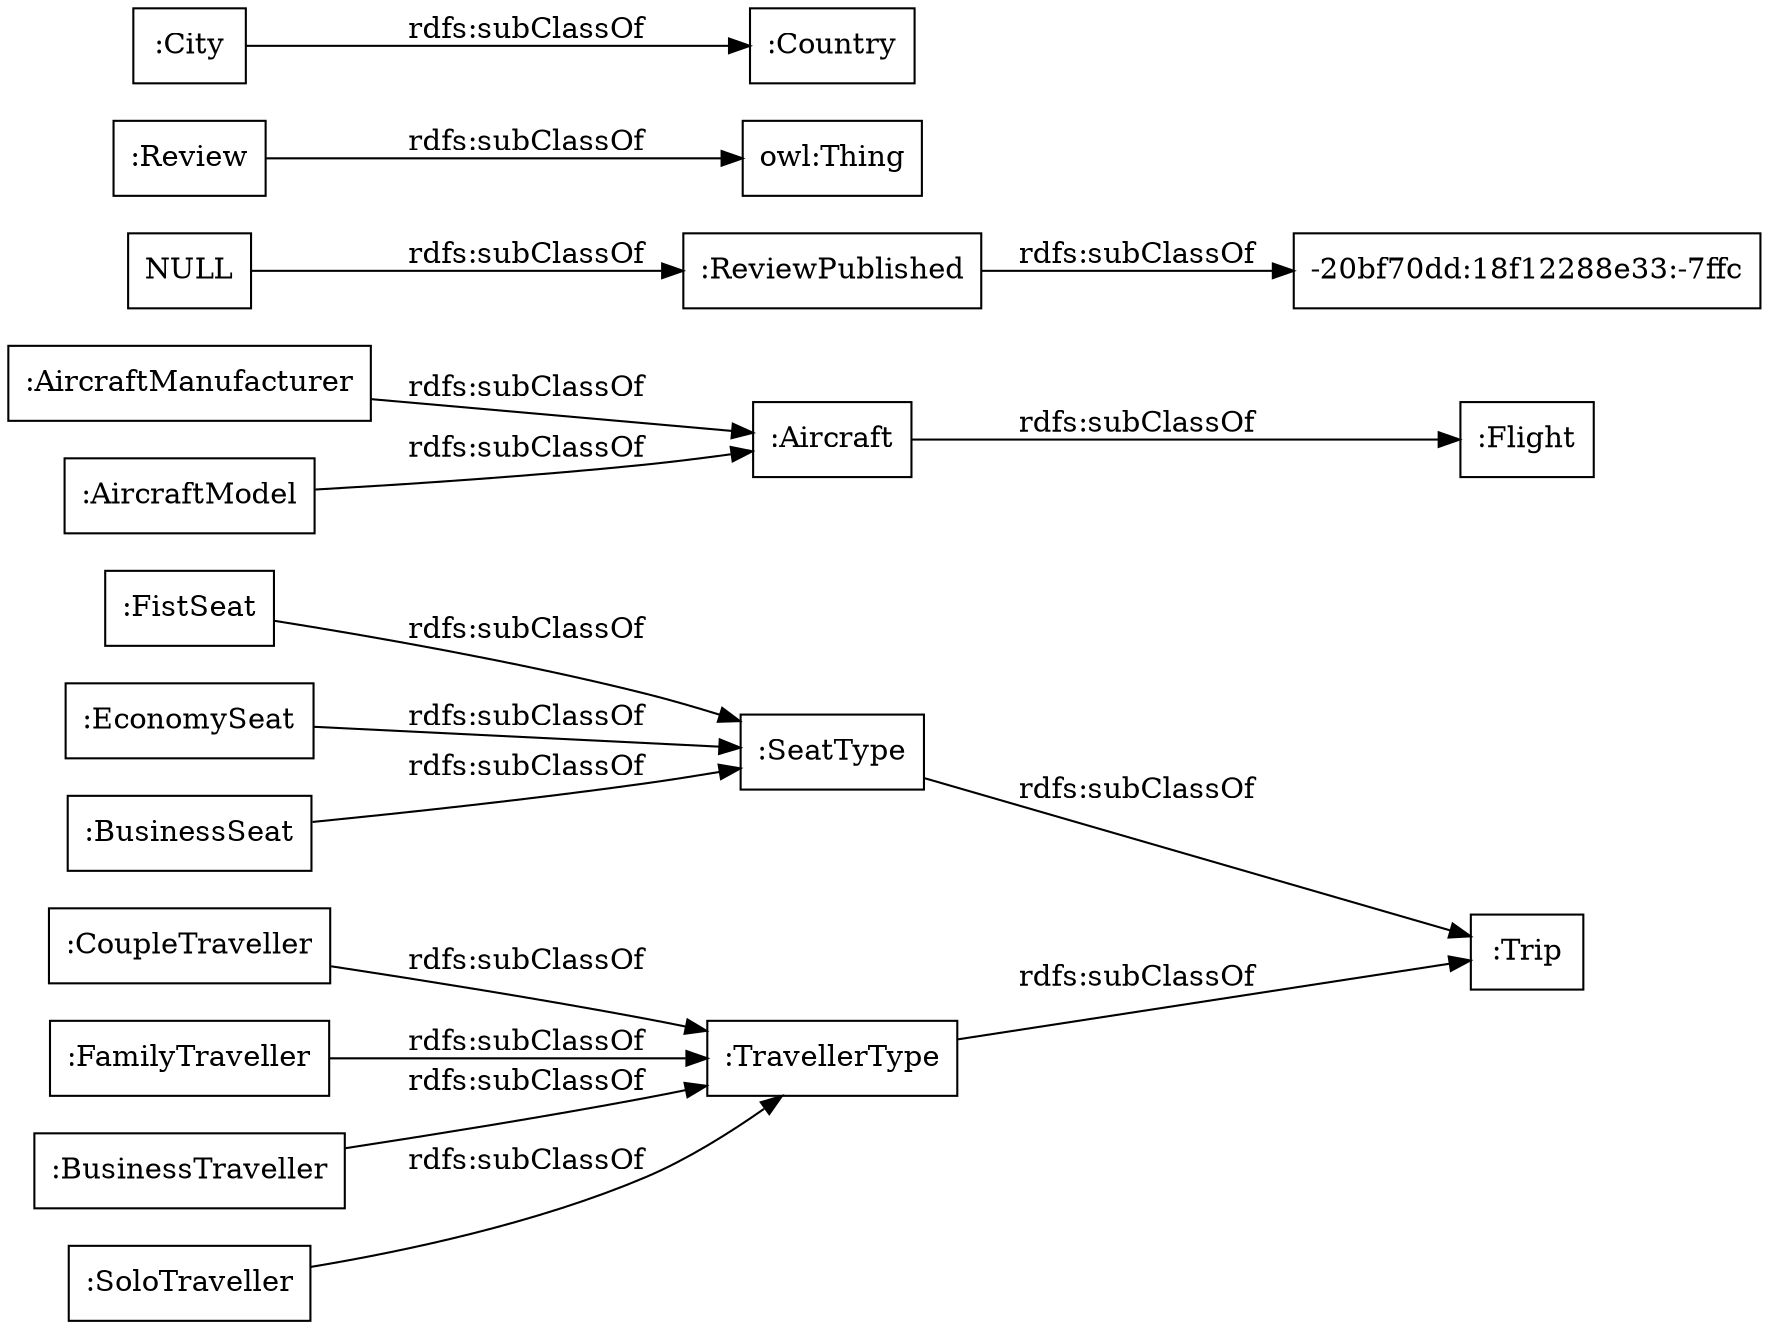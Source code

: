 digraph ar2dtool_diagram { 
rankdir=LR;
size="1000"
node [shape = rectangle, color="black"]; ":TravellerType" ":Flight" ":Trip" "-20bf70dd:18f12288e33:-7ffc" ":Review" ":Country" ":City" ":CoupleTraveller" ":FistSeat" ":AircraftManufacturer" ":Aircraft" ":EconomySeat" ":ReviewPublished" ":FamilyTraveller" ":BusinessTraveller" ":AircraftModel" ":BusinessSeat" ":SeatType" ":SoloTraveller" ; /*classes style*/
	":AircraftManufacturer" -> ":Aircraft" [ label = "rdfs:subClassOf" ];
	":City" -> ":Country" [ label = "rdfs:subClassOf" ];
	":EconomySeat" -> ":SeatType" [ label = "rdfs:subClassOf" ];
	":SoloTraveller" -> ":TravellerType" [ label = "rdfs:subClassOf" ];
	":BusinessSeat" -> ":SeatType" [ label = "rdfs:subClassOf" ];
	":Review" -> "owl:Thing" [ label = "rdfs:subClassOf" ];
	":ReviewPublished" -> "-20bf70dd:18f12288e33:-7ffc" [ label = "rdfs:subClassOf" ];
	":AircraftModel" -> ":Aircraft" [ label = "rdfs:subClassOf" ];
	":Aircraft" -> ":Flight" [ label = "rdfs:subClassOf" ];
	":FamilyTraveller" -> ":TravellerType" [ label = "rdfs:subClassOf" ];
	":BusinessTraveller" -> ":TravellerType" [ label = "rdfs:subClassOf" ];
	":CoupleTraveller" -> ":TravellerType" [ label = "rdfs:subClassOf" ];
	":TravellerType" -> ":Trip" [ label = "rdfs:subClassOf" ];
	":SeatType" -> ":Trip" [ label = "rdfs:subClassOf" ];
	"NULL" -> ":ReviewPublished" [ label = "rdfs:subClassOf" ];
	":FistSeat" -> ":SeatType" [ label = "rdfs:subClassOf" ];

}
